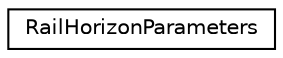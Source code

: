 digraph "Graphical Class Hierarchy"
{
 // LATEX_PDF_SIZE
  edge [fontname="Helvetica",fontsize="10",labelfontname="Helvetica",labelfontsize="10"];
  node [fontname="Helvetica",fontsize="10",shape=record];
  rankdir="LR";
  Node0 [label="RailHorizonParameters",height=0.2,width=0.4,color="black", fillcolor="white", style="filled",URL="$classRailHorizonParameters.html",tooltip="ROS Configuration Parameters."];
}
